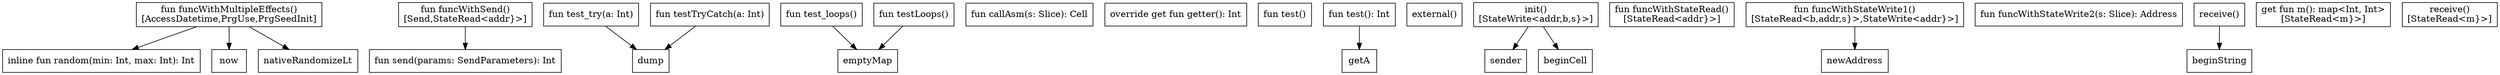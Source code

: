 digraph "CallGraph" {
    node [shape=box];
    node_12 [label="inline fun random(min: Int, max: Int): Int"];
    node_15 [label="fun send(params: SendParameters): Int"];
    node_17 [label="fun test_try(a: Int)"];
    node_18 [label="fun test_loops()"];
    node_19 [label="fun testTryCatch(a: Int)"];
    node_20 [label="fun testLoops()"];
    node_21 [label="fun callAsm(s: Slice): Cell"];
    node_22 [label="override get fun getter(): Int"];
    node_23 [label="fun test()"];
    node_24 [label="fun test(): Int"];
    node_25 [label="external()"];
    node_26 [label="init()
[StateWrite<addr,b,s}>]"];
    node_27 [label="fun funcWithSend()
[Send,StateRead<addr}>]"];
    node_28 [label="fun funcWithStateRead()
[StateRead<addr}>]"];
    node_29 [label="fun funcWithStateWrite1()
[StateRead<b,addr,s}>,StateWrite<addr}>]"];
    node_30 [label="fun funcWithStateWrite2(s: Slice): Address"];
    node_31 [label="fun funcWithMultipleEffects()
[AccessDatetime,PrgUse,PrgSeedInit]"];
    node_32 [label="receive()"];
    node_33 [label="get fun m(): map<Int, Int>
[StateRead<m}>]"];
    node_34 [label="receive()
[StateRead<m}>]"];
    node_35 [label="dump"];
    node_36 [label="emptyMap"];
    node_37 [label="getA"];
    node_38 [label="sender"];
    node_39 [label="beginCell"];
    node_40 [label="newAddress"];
    node_41 [label="now"];
    node_42 [label="nativeRandomizeLt"];
    node_43 [label="beginString"];
    node_17 -> node_35;
    node_18 -> node_36;
    node_19 -> node_35;
    node_20 -> node_36;
    node_24 -> node_37;
    node_26 -> node_38;
    node_26 -> node_39;
    node_27 -> node_15;
    node_29 -> node_40;
    node_31 -> node_41;
    node_31 -> node_12;
    node_31 -> node_42;
    node_32 -> node_43;
}
